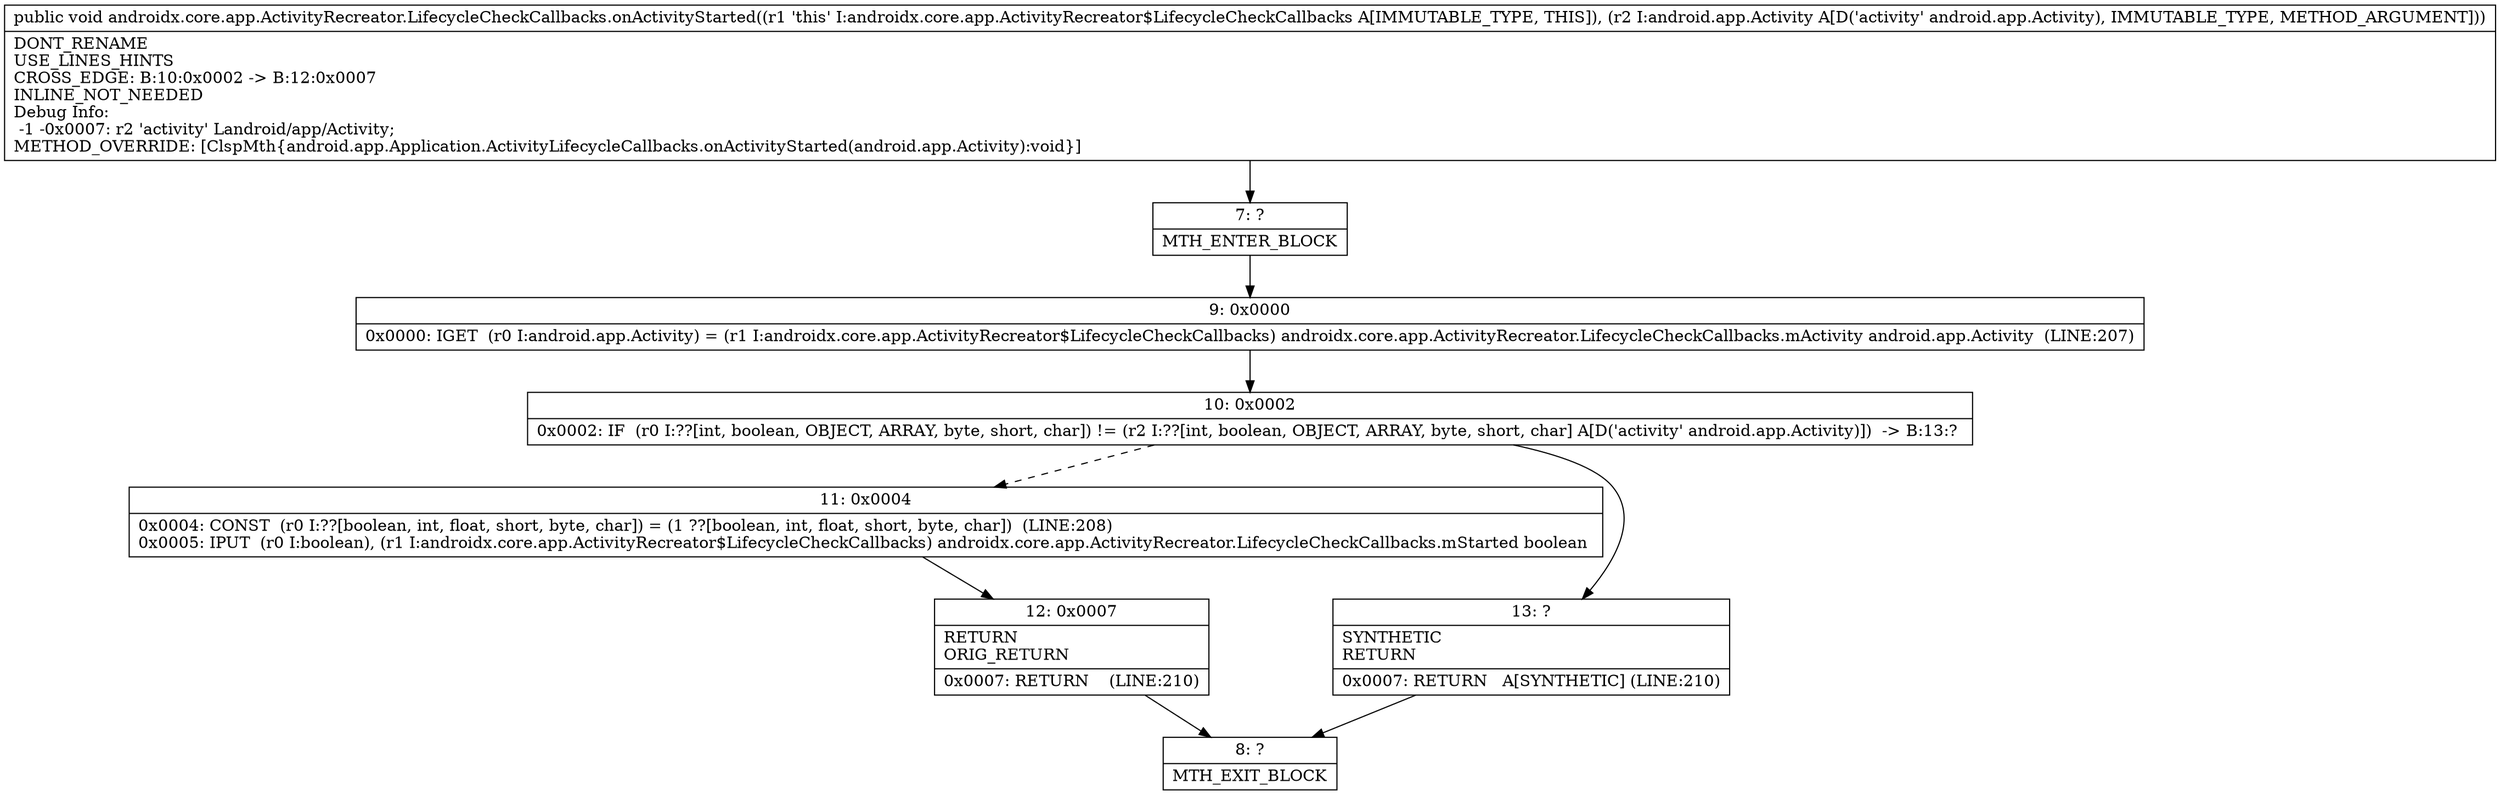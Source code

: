 digraph "CFG forandroidx.core.app.ActivityRecreator.LifecycleCheckCallbacks.onActivityStarted(Landroid\/app\/Activity;)V" {
Node_7 [shape=record,label="{7\:\ ?|MTH_ENTER_BLOCK\l}"];
Node_9 [shape=record,label="{9\:\ 0x0000|0x0000: IGET  (r0 I:android.app.Activity) = (r1 I:androidx.core.app.ActivityRecreator$LifecycleCheckCallbacks) androidx.core.app.ActivityRecreator.LifecycleCheckCallbacks.mActivity android.app.Activity  (LINE:207)\l}"];
Node_10 [shape=record,label="{10\:\ 0x0002|0x0002: IF  (r0 I:??[int, boolean, OBJECT, ARRAY, byte, short, char]) != (r2 I:??[int, boolean, OBJECT, ARRAY, byte, short, char] A[D('activity' android.app.Activity)])  \-\> B:13:? \l}"];
Node_11 [shape=record,label="{11\:\ 0x0004|0x0004: CONST  (r0 I:??[boolean, int, float, short, byte, char]) = (1 ??[boolean, int, float, short, byte, char])  (LINE:208)\l0x0005: IPUT  (r0 I:boolean), (r1 I:androidx.core.app.ActivityRecreator$LifecycleCheckCallbacks) androidx.core.app.ActivityRecreator.LifecycleCheckCallbacks.mStarted boolean \l}"];
Node_12 [shape=record,label="{12\:\ 0x0007|RETURN\lORIG_RETURN\l|0x0007: RETURN    (LINE:210)\l}"];
Node_8 [shape=record,label="{8\:\ ?|MTH_EXIT_BLOCK\l}"];
Node_13 [shape=record,label="{13\:\ ?|SYNTHETIC\lRETURN\l|0x0007: RETURN   A[SYNTHETIC] (LINE:210)\l}"];
MethodNode[shape=record,label="{public void androidx.core.app.ActivityRecreator.LifecycleCheckCallbacks.onActivityStarted((r1 'this' I:androidx.core.app.ActivityRecreator$LifecycleCheckCallbacks A[IMMUTABLE_TYPE, THIS]), (r2 I:android.app.Activity A[D('activity' android.app.Activity), IMMUTABLE_TYPE, METHOD_ARGUMENT]))  | DONT_RENAME\lUSE_LINES_HINTS\lCROSS_EDGE: B:10:0x0002 \-\> B:12:0x0007\lINLINE_NOT_NEEDED\lDebug Info:\l  \-1 \-0x0007: r2 'activity' Landroid\/app\/Activity;\lMETHOD_OVERRIDE: [ClspMth\{android.app.Application.ActivityLifecycleCallbacks.onActivityStarted(android.app.Activity):void\}]\l}"];
MethodNode -> Node_7;Node_7 -> Node_9;
Node_9 -> Node_10;
Node_10 -> Node_11[style=dashed];
Node_10 -> Node_13;
Node_11 -> Node_12;
Node_12 -> Node_8;
Node_13 -> Node_8;
}


